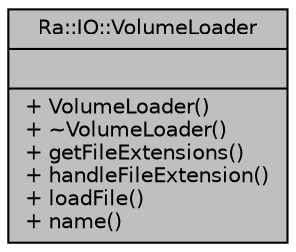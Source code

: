 digraph "Ra::IO::VolumeLoader"
{
 // INTERACTIVE_SVG=YES
 // LATEX_PDF_SIZE
  edge [fontname="Helvetica",fontsize="10",labelfontname="Helvetica",labelfontsize="10"];
  node [fontname="Helvetica",fontsize="10",shape=record];
  Node1 [label="{Ra::IO::VolumeLoader\n||+ VolumeLoader()\l+ ~VolumeLoader()\l+ getFileExtensions()\l+ handleFileExtension()\l+ loadFile()\l+ name()\l}",height=0.2,width=0.4,color="black", fillcolor="grey75", style="filled", fontcolor="black",tooltip="Loads density grid for volume data. This loader support 2 file formats for density grid data."];
}
